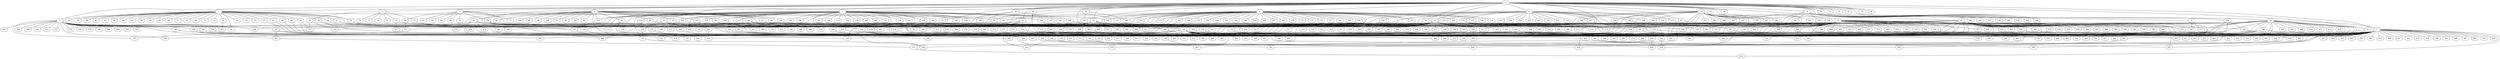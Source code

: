 
graph graphname {
    0 -- 1
0 -- 2
0 -- 3
0 -- 4
0 -- 5
0 -- 6
0 -- 7
0 -- 8
0 -- 9
0 -- 10
0 -- 11
0 -- 12
0 -- 13
0 -- 14
0 -- 15
0 -- 16
0 -- 17
0 -- 18
0 -- 19
0 -- 20
0 -- 21
0 -- 22
0 -- 23
0 -- 24
0 -- 25
0 -- 26
0 -- 27
0 -- 28
0 -- 29
0 -- 30
0 -- 31
0 -- 32
0 -- 33
0 -- 34
0 -- 35
0 -- 36
0 -- 286
0 -- 319
1 -- 37
1 -- 38
1 -- 39
1 -- 40
1 -- 41
1 -- 42
1 -- 43
1 -- 44
1 -- 45
1 -- 46
1 -- 47
1 -- 48
1 -- 49
1 -- 50
1 -- 51
1 -- 52
1 -- 53
1 -- 54
1 -- 55
1 -- 56
1 -- 57
1 -- 58
1 -- 59
1 -- 60
1 -- 61
1 -- 62
1 -- 63
1 -- 64
1 -- 65
1 -- 66
1 -- 67
1 -- 68
1 -- 69
2 -- 70
2 -- 71
2 -- 72
2 -- 73
2 -- 74
2 -- 75
2 -- 76
3 -- 77
3 -- 78
3 -- 79
3 -- 80
3 -- 81
3 -- 82
3 -- 83
3 -- 84
3 -- 165
3 -- 243
4 -- 96
4 -- 98
4 -- 99
4 -- 100
4 -- 101
4 -- 102
4 -- 97
4 -- 104
4 -- 103
4 -- 85
4 -- 86
4 -- 87
4 -- 88
4 -- 89
4 -- 90
4 -- 91
4 -- 92
4 -- 93
4 -- 94
4 -- 95
4 -- 123
4 -- 412
4 -- 331
5 -- 128
5 -- 130
5 -- 131
5 -- 132
5 -- 133
5 -- 134
5 -- 129
5 -- 136
5 -- 137
5 -- 138
5 -- 139
5 -- 140
5 -- 141
5 -- 142
5 -- 143
5 -- 144
5 -- 145
5 -- 135
5 -- 105
5 -- 106
5 -- 107
5 -- 108
5 -- 109
5 -- 110
5 -- 111
5 -- 112
5 -- 113
5 -- 114
5 -- 115
5 -- 116
5 -- 117
5 -- 118
5 -- 119
5 -- 120
5 -- 121
5 -- 122
5 -- 123
5 -- 124
5 -- 125
5 -- 126
5 -- 127
6 -- 146
6 -- 147
6 -- 148
6 -- 149
6 -- 150
6 -- 151
6 -- 152
6 -- 153
6 -- 154
6 -- 155
6 -- 156
6 -- 157
6 -- 158
6 -- 159
6 -- 160
6 -- 161
6 -- 162
6 -- 163
6 -- 164
6 -- 165
6 -- 166
6 -- 167
6 -- 168
6 -- 169
6 -- 170
6 -- 171
6 -- 172
6 -- 173
6 -- 174
6 -- 175
6 -- 176
6 -- 177
6 -- 178
6 -- 179
6 -- 180
6 -- 181
6 -- 182
6 -- 183
6 -- 184
6 -- 185
6 -- 131
7 -- 186
7 -- 187
7 -- 188
7 -- 189
7 -- 190
7 -- 191
7 -- 192
7 -- 193
7 -- 194
7 -- 195
7 -- 196
7 -- 197
7 -- 198
7 -- 199
7 -- 200
7 -- 201
7 -- 202
7 -- 203
7 -- 204
7 -- 205
7 -- 206
7 -- 207
7 -- 208
7 -- 209
7 -- 210
7 -- 211
7 -- 41
8 -- 212
8 -- 213
8 -- 214
8 -- 215
8 -- 216
8 -- 217
8 -- 218
8 -- 219
8 -- 220
8 -- 221
8 -- 222
8 -- 223
8 -- 224
8 -- 225
8 -- 226
8 -- 227
8 -- 228
8 -- 229
8 -- 230
8 -- 231
8 -- 232
8 -- 233
9 -- 234
9 -- 235
9 -- 236
9 -- 237
9 -- 238
9 -- 239
9 -- 240
9 -- 241
9 -- 242
9 -- 243
9 -- 244
9 -- 245
9 -- 246
10 -- 256
10 -- 258
10 -- 259
10 -- 260
10 -- 261
10 -- 262
10 -- 257
10 -- 264
10 -- 265
10 -- 266
10 -- 267
10 -- 263
10 -- 247
10 -- 248
10 -- 249
10 -- 250
10 -- 251
10 -- 252
10 -- 253
10 -- 254
10 -- 255
11 -- 268
11 -- 269
11 -- 270
11 -- 271
11 -- 272
11 -- 273
11 -- 274
11 -- 275
11 -- 276
11 -- 277
11 -- 278
11 -- 279
12 -- 288
12 -- 290
12 -- 289
12 -- 280
12 -- 281
12 -- 282
12 -- 283
12 -- 284
12 -- 285
12 -- 286
12 -- 287
12 -- 354
13 -- 291
13 -- 292
13 -- 293
13 -- 294
13 -- 295
13 -- 296
13 -- 297
13 -- 298
13 -- 299
13 -- 300
13 -- 301
13 -- 302
13 -- 303
13 -- 304
13 -- 305
13 -- 306
13 -- 307
13 -- 308
13 -- 309
13 -- 310
13 -- 311
13 -- 312
13 -- 313
13 -- 314
13 -- 315
13 -- 316
13 -- 317
13 -- 318
13 -- 319
13 -- 320
13 -- 321
13 -- 322
13 -- 323
13 -- 324
13 -- 325
13 -- 326
13 -- 327
13 -- 328
13 -- 20
14 -- 329
14 -- 330
14 -- 331
14 -- 332
14 -- 333
14 -- 334
14 -- 335
14 -- 336
14 -- 337
14 -- 338
14 -- 339
14 -- 340
14 -- 341
14 -- 342
14 -- 343
14 -- 344
14 -- 345
14 -- 346
14 -- 347
14 -- 348
14 -- 349
14 -- 350
14 -- 351
14 -- 352
14 -- 353
14 -- 354
14 -- 355
14 -- 356
14 -- 357
14 -- 358
14 -- 359
14 -- 360
14 -- 361
14 -- 362
15 -- 384
15 -- 386
15 -- 387
15 -- 388
15 -- 389
15 -- 390
15 -- 385
15 -- 392
15 -- 393
15 -- 394
15 -- 395
15 -- 396
15 -- 397
15 -- 391
15 -- 363
15 -- 364
15 -- 365
15 -- 366
15 -- 367
15 -- 368
15 -- 369
15 -- 370
15 -- 371
15 -- 372
15 -- 373
15 -- 374
15 -- 375
15 -- 376
15 -- 377
15 -- 378
15 -- 379
15 -- 380
15 -- 381
15 -- 382
15 -- 383
15 -- 188
16 -- 398
16 -- 399
16 -- 400
16 -- 401
16 -- 402
16 -- 403
16 -- 404
16 -- 405
16 -- 406
16 -- 407
16 -- 408
16 -- 409
16 -- 410
16 -- 411
16 -- 412
16 -- 413
16 -- 414
16 -- 415
16 -- 416
16 -- 417
16 -- 418
16 -- 419
16 -- 420
16 -- 421
16 -- 17
16 -- 56
17 -- 422
17 -- 423
17 -- 424
17 -- 425
17 -- 426
17 -- 427
17 -- 428
17 -- 429
17 -- 430
17 -- 431
17 -- 432
17 -- 433
17 -- 434
17 -- 435
17 -- 436
17 -- 437
17 -- 438
17 -- 439
17 -- 440
17 -- 441
17 -- 442
17 -- 443
17 -- 444
17 -- 445
17 -- 446
17 -- 447
17 -- 448
17 -- 449
17 -- 450
17 -- 451
17 -- 452
17 -- 453
17 -- 454
17 -- 455
17 -- 456
17 -- 457
17 -- 458
17 -- 459
17 -- 460
17 -- 461
17 -- 462
17 -- 463
17 -- 464
17 -- 465
17 -- 466
17 -- 467
17 -- 468
17 -- 301
18 -- 469
18 -- 470
18 -- 43
19 -- 471
19 -- 472
19 -- 473
19 -- 474
19 -- 475
19 -- 476
19 -- 477
19 -- 478
19 -- 479
19 -- 309
20 -- 480
20 -- 482
20 -- 483
20 -- 484
20 -- 485
20 -- 486
20 -- 481
20 -- 488
20 -- 489
20 -- 490
20 -- 487
20 -- 492
20 -- 493
20 -- 494
20 -- 495
20 -- 496
20 -- 497
20 -- 498
20 -- 499
20 -- 491
21 -- 106
21 -- 129
21 -- 300
21 -- 309
21 -- 295
22 -- 367
22 -- 377
23 -- 132
23 -- 119
25 -- 482
25 -- 365
27 -- 266
27 -- 388
28 -- 321
28 -- 214
29 -- 149
29 -- 416
29 -- 183
34 -- 412
34 -- 153
34 -- 324
34 -- 476
38 -- 289
38 -- 429
42 -- 436
42 -- 147
43 -- 256
43 -- 285
43 -- 379
44 -- 113
46 -- 451
47 -- 448
48 -- 456
50 -- 221
50 -- 380
52 -- 201
61 -- 279
61 -- 369
65 -- 425
70 -- 103
70 -- 147
72 -- 225
72 -- 475
73 -- 242
73 -- 120
77 -- 403
78 -- 89
78 -- 294
78 -- 188
78 -- 269
79 -- 478
84 -- 111
85 -- 113
85 -- 452
85 -- 139
86 -- 390
88 -- 145
90 -- 344
90 -- 154
90 -- 264
93 -- 268
94 -- 488
95 -- 364
95 -- 468
97 -- 288
101 -- 372
101 -- 391
101 -- 488
102 -- 295
102 -- 132
104 -- 225
105 -- 140
108 -- 442
110 -- 142
111 -- 206
114 -- 276
114 -- 204
115 -- 133
115 -- 119
117 -- 344
118 -- 490
119 -- 316
120 -- 474
123 -- 225
124 -- 129
125 -- 214
126 -- 347
128 -- 350
129 -- 135
131 -- 382
132 -- 251
132 -- 494
132 -- 159
132 -- 332
135 -- 256
136 -- 243
136 -- 197
137 -- 178
140 -- 182
140 -- 146
143 -- 476
144 -- 280
144 -- 150
144 -- 373
146 -- 408
146 -- 424
146 -- 161
147 -- 193
151 -- 391
153 -- 380
154 -- 254
155 -- 341
157 -- 422
158 -- 195
159 -- 255
163 -- 477
164 -- 250
165 -- 492
169 -- 380
172 -- 485
172 -- 387
174 -- 288
176 -- 405
178 -- 346
179 -- 233
179 -- 433
180 -- 417
183 -- 476
186 -- 310
189 -- 409
190 -- 393
190 -- 394
195 -- 449
195 -- 328
197 -- 207
197 -- 417
199 -- 266
199 -- 375
207 -- 311
213 -- 486
215 -- 363
216 -- 255
217 -- 243
217 -- 437
218 -- 337
224 -- 472
225 -- 488
227 -- 373
228 -- 330
229 -- 430
229 -- 464
231 -- 443
231 -- 391
231 -- 314
231 -- 424
231 -- 296
232 -- 361
233 -- 474
234 -- 451
234 -- 407
234 -- 362
237 -- 491
238 -- 491
239 -- 247
241 -- 250
242 -- 479
247 -- 353
248 -- 288
257 -- 406
258 -- 421
259 -- 453
260 -- 474
261 -- 361
261 -- 354
262 -- 432
263 -- 347
263 -- 468
265 -- 337
265 -- 361
268 -- 469
270 -- 325
274 -- 428
275 -- 335
279 -- 416
280 -- 343
281 -- 374
287 -- 385
290 -- 331
291 -- 407
291 -- 420
295 -- 429
298 -- 409
305 -- 430
307 -- 451
308 -- 469
309 -- 324
311 -- 459
312 -- 469
312 -- 350
317 -- 498
318 -- 467
326 -- 469
328 -- 381
329 -- 397
331 -- 458
336 -- 471
339 -- 340
339 -- 451
341 -- 445
341 -- 375
343 -- 400
343 -- 365
345 -- 434
347 -- 407
352 -- 419
354 -- 416
357 -- 436
359 -- 499
360 -- 463
361 -- 411
362 -- 401
362 -- 440
364 -- 375
371 -- 414
378 -- 387
380 -- 433
399 -- 444
399 -- 493
412 -- 421
416 -- 497
430 -- 470
430 -- 458
445 -- 495

}
